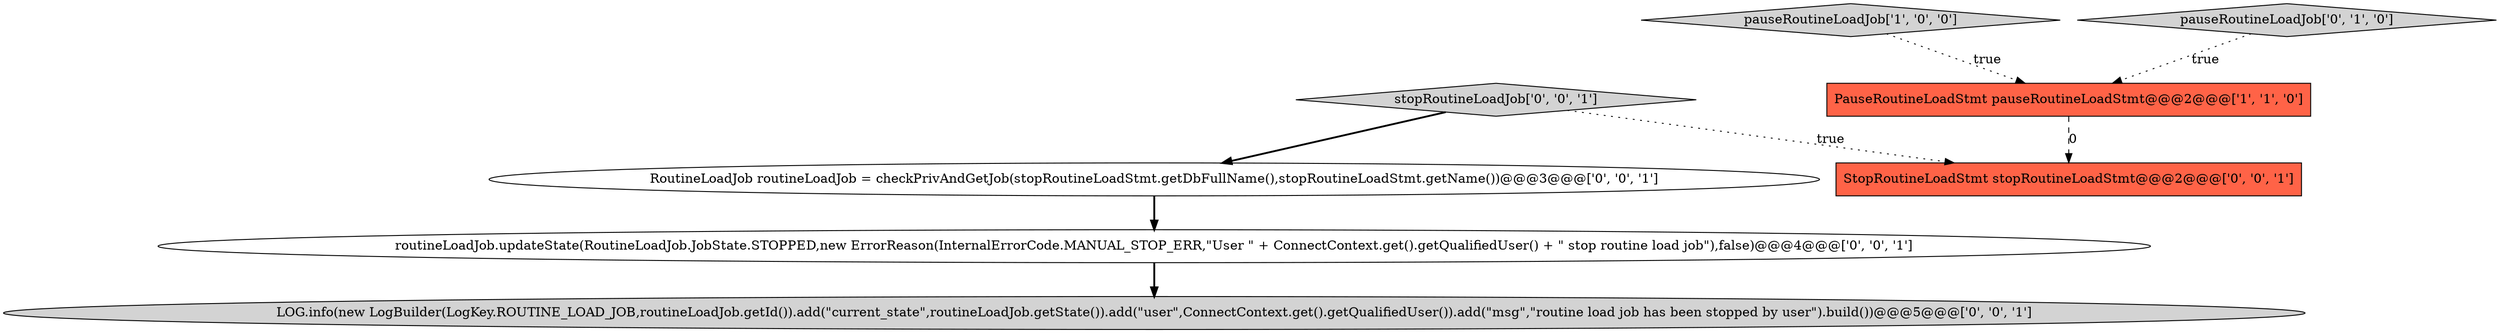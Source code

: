 digraph {
3 [style = filled, label = "StopRoutineLoadStmt stopRoutineLoadStmt@@@2@@@['0', '0', '1']", fillcolor = tomato, shape = box image = "AAA0AAABBB3BBB"];
4 [style = filled, label = "RoutineLoadJob routineLoadJob = checkPrivAndGetJob(stopRoutineLoadStmt.getDbFullName(),stopRoutineLoadStmt.getName())@@@3@@@['0', '0', '1']", fillcolor = white, shape = ellipse image = "AAA0AAABBB3BBB"];
0 [style = filled, label = "pauseRoutineLoadJob['1', '0', '0']", fillcolor = lightgray, shape = diamond image = "AAA0AAABBB1BBB"];
6 [style = filled, label = "LOG.info(new LogBuilder(LogKey.ROUTINE_LOAD_JOB,routineLoadJob.getId()).add(\"current_state\",routineLoadJob.getState()).add(\"user\",ConnectContext.get().getQualifiedUser()).add(\"msg\",\"routine load job has been stopped by user\").build())@@@5@@@['0', '0', '1']", fillcolor = lightgray, shape = ellipse image = "AAA0AAABBB3BBB"];
5 [style = filled, label = "stopRoutineLoadJob['0', '0', '1']", fillcolor = lightgray, shape = diamond image = "AAA0AAABBB3BBB"];
2 [style = filled, label = "pauseRoutineLoadJob['0', '1', '0']", fillcolor = lightgray, shape = diamond image = "AAA0AAABBB2BBB"];
7 [style = filled, label = "routineLoadJob.updateState(RoutineLoadJob.JobState.STOPPED,new ErrorReason(InternalErrorCode.MANUAL_STOP_ERR,\"User \" + ConnectContext.get().getQualifiedUser() + \" stop routine load job\"),false)@@@4@@@['0', '0', '1']", fillcolor = white, shape = ellipse image = "AAA0AAABBB3BBB"];
1 [style = filled, label = "PauseRoutineLoadStmt pauseRoutineLoadStmt@@@2@@@['1', '1', '0']", fillcolor = tomato, shape = box image = "AAA0AAABBB1BBB"];
2->1 [style = dotted, label="true"];
1->3 [style = dashed, label="0"];
7->6 [style = bold, label=""];
0->1 [style = dotted, label="true"];
4->7 [style = bold, label=""];
5->4 [style = bold, label=""];
5->3 [style = dotted, label="true"];
}
